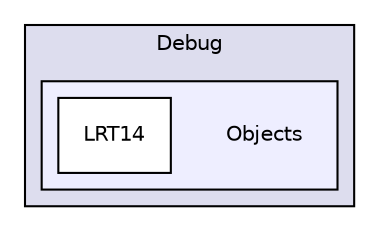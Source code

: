 digraph "PPC603gnu/LRT14_partialImage/Debug/Objects" {
  compound=true
  node [ fontsize="10", fontname="Helvetica"];
  edge [ labelfontsize="10", labelfontname="Helvetica"];
  subgraph clusterdir_29a7d2257174285c712d4a1f9d4d2fa4 {
    graph [ bgcolor="#ddddee", pencolor="black", label="Debug" fontname="Helvetica", fontsize="10", URL="dir_29a7d2257174285c712d4a1f9d4d2fa4.html"]
  subgraph clusterdir_8b025bd927d95e47d2b159c4eba16abd {
    graph [ bgcolor="#eeeeff", pencolor="black", label="" URL="dir_8b025bd927d95e47d2b159c4eba16abd.html"];
    dir_8b025bd927d95e47d2b159c4eba16abd [shape=plaintext label="Objects"];
    dir_266aa38ddea47e2928d992e2fd101ed4 [shape=box label="LRT14" color="black" fillcolor="white" style="filled" URL="dir_266aa38ddea47e2928d992e2fd101ed4.html"];
  }
  }
}
